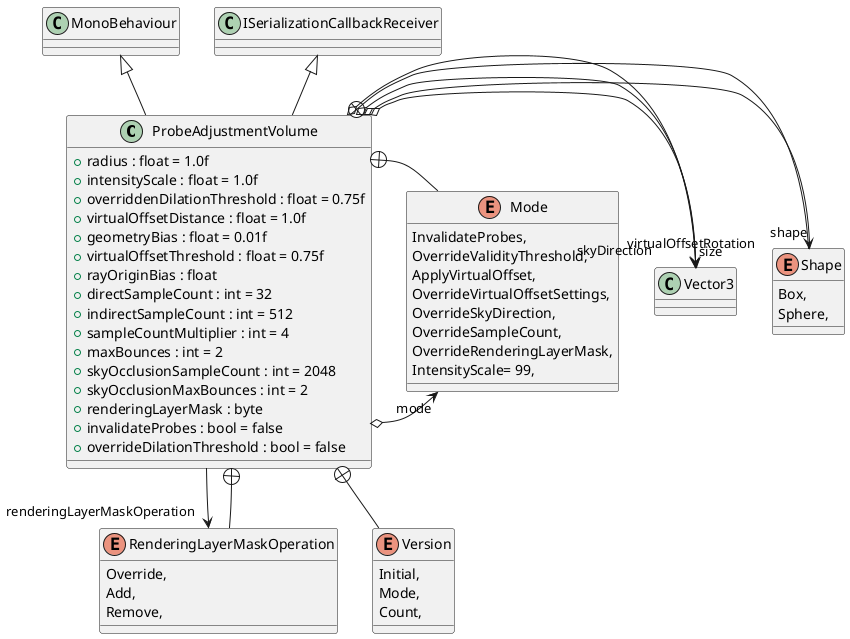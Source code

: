 @startuml
class ProbeAdjustmentVolume {
    + radius : float = 1.0f
    + intensityScale : float = 1.0f
    + overriddenDilationThreshold : float = 0.75f
    + virtualOffsetDistance : float = 1.0f
    + geometryBias : float = 0.01f
    + virtualOffsetThreshold : float = 0.75f
    + rayOriginBias : float
    + directSampleCount : int = 32
    + indirectSampleCount : int = 512
    + sampleCountMultiplier : int = 4
    + maxBounces : int = 2
    + skyOcclusionSampleCount : int = 2048
    + skyOcclusionMaxBounces : int = 2
    + renderingLayerMask : byte
    + invalidateProbes : bool = false
    + overrideDilationThreshold : bool = false
}
enum Shape {
    Box,
    Sphere,
}
enum Mode {
    InvalidateProbes,
    OverrideValidityThreshold,
    ApplyVirtualOffset,
    OverrideVirtualOffsetSettings,
    OverrideSkyDirection,
    OverrideSampleCount,
    OverrideRenderingLayerMask,
    IntensityScale= 99,
}
enum RenderingLayerMaskOperation {
    Override,
    Add,
    Remove,
}
enum Version {
    Initial,
    Mode,
    Count,
}
MonoBehaviour <|-- ProbeAdjustmentVolume
ISerializationCallbackReceiver <|-- ProbeAdjustmentVolume
ProbeAdjustmentVolume o-> "shape" Shape
ProbeAdjustmentVolume o-> "size" Vector3
ProbeAdjustmentVolume o-> "mode" Mode
ProbeAdjustmentVolume o-> "virtualOffsetRotation" Vector3
ProbeAdjustmentVolume o-> "skyDirection" Vector3
ProbeAdjustmentVolume --> "renderingLayerMaskOperation" RenderingLayerMaskOperation
ProbeAdjustmentVolume +-- Shape
ProbeAdjustmentVolume +-- Mode
ProbeAdjustmentVolume +-- RenderingLayerMaskOperation
ProbeAdjustmentVolume +-- Version
@enduml
